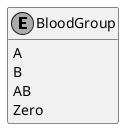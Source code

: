 ﻿@startuml
hide empty members
skinparam monochrome true
skinparam backgroundcolor transparent

enum BloodGroup {
    A
    B
    AB
    Zero
}

@enduml
